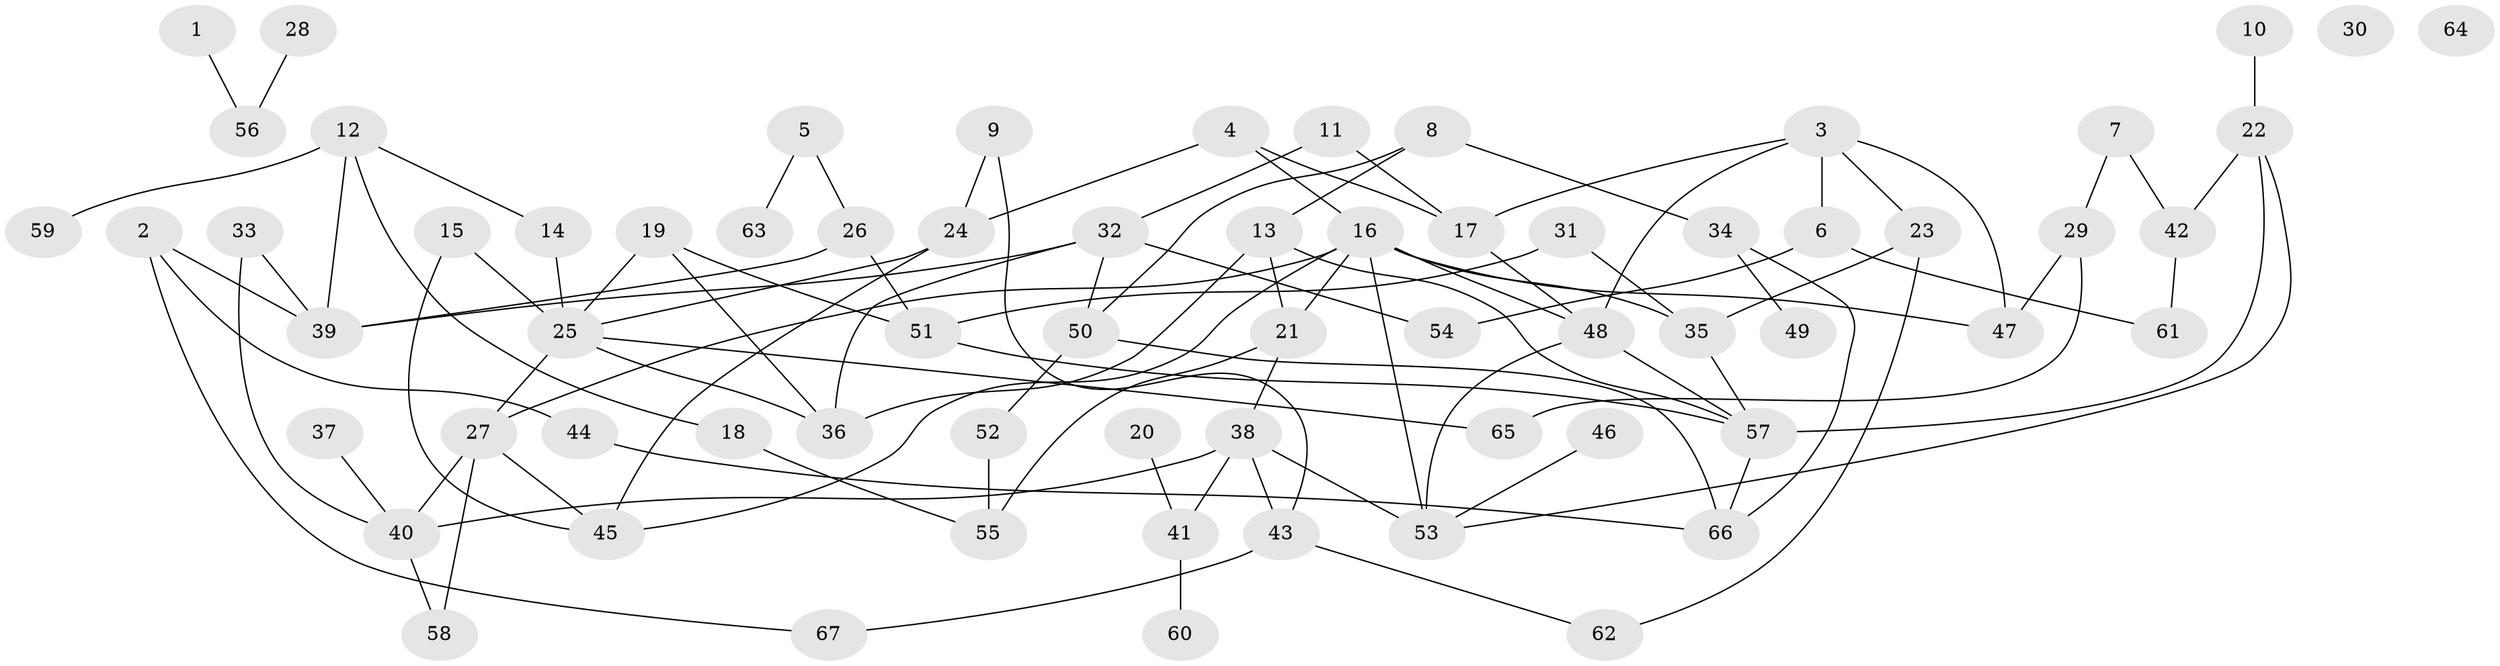 // coarse degree distribution, {8: 0.022222222222222223, 3: 0.17777777777777778, 4: 0.15555555555555556, 5: 0.2, 2: 0.2222222222222222, 6: 0.022222222222222223, 7: 0.022222222222222223, 1: 0.17777777777777778}
// Generated by graph-tools (version 1.1) at 2025/48/03/04/25 22:48:08]
// undirected, 67 vertices, 99 edges
graph export_dot {
  node [color=gray90,style=filled];
  1;
  2;
  3;
  4;
  5;
  6;
  7;
  8;
  9;
  10;
  11;
  12;
  13;
  14;
  15;
  16;
  17;
  18;
  19;
  20;
  21;
  22;
  23;
  24;
  25;
  26;
  27;
  28;
  29;
  30;
  31;
  32;
  33;
  34;
  35;
  36;
  37;
  38;
  39;
  40;
  41;
  42;
  43;
  44;
  45;
  46;
  47;
  48;
  49;
  50;
  51;
  52;
  53;
  54;
  55;
  56;
  57;
  58;
  59;
  60;
  61;
  62;
  63;
  64;
  65;
  66;
  67;
  1 -- 56;
  2 -- 39;
  2 -- 44;
  2 -- 67;
  3 -- 6;
  3 -- 17;
  3 -- 23;
  3 -- 47;
  3 -- 48;
  4 -- 16;
  4 -- 17;
  4 -- 24;
  5 -- 26;
  5 -- 63;
  6 -- 54;
  6 -- 61;
  7 -- 29;
  7 -- 42;
  8 -- 13;
  8 -- 34;
  8 -- 50;
  9 -- 24;
  9 -- 43;
  10 -- 22;
  11 -- 17;
  11 -- 32;
  12 -- 14;
  12 -- 18;
  12 -- 39;
  12 -- 59;
  13 -- 21;
  13 -- 36;
  13 -- 57;
  14 -- 25;
  15 -- 25;
  15 -- 45;
  16 -- 21;
  16 -- 27;
  16 -- 35;
  16 -- 45;
  16 -- 47;
  16 -- 48;
  16 -- 53;
  17 -- 48;
  18 -- 55;
  19 -- 25;
  19 -- 36;
  19 -- 51;
  20 -- 41;
  21 -- 38;
  21 -- 55;
  22 -- 42;
  22 -- 53;
  22 -- 57;
  23 -- 35;
  23 -- 62;
  24 -- 25;
  24 -- 45;
  25 -- 27;
  25 -- 36;
  25 -- 65;
  26 -- 39;
  26 -- 51;
  27 -- 40;
  27 -- 45;
  27 -- 58;
  28 -- 56;
  29 -- 47;
  29 -- 65;
  31 -- 35;
  31 -- 51;
  32 -- 36;
  32 -- 39;
  32 -- 50;
  32 -- 54;
  33 -- 39;
  33 -- 40;
  34 -- 49;
  34 -- 66;
  35 -- 57;
  37 -- 40;
  38 -- 40;
  38 -- 41;
  38 -- 43;
  38 -- 53;
  40 -- 58;
  41 -- 60;
  42 -- 61;
  43 -- 62;
  43 -- 67;
  44 -- 66;
  46 -- 53;
  48 -- 53;
  48 -- 57;
  50 -- 52;
  50 -- 66;
  51 -- 57;
  52 -- 55;
  57 -- 66;
}
